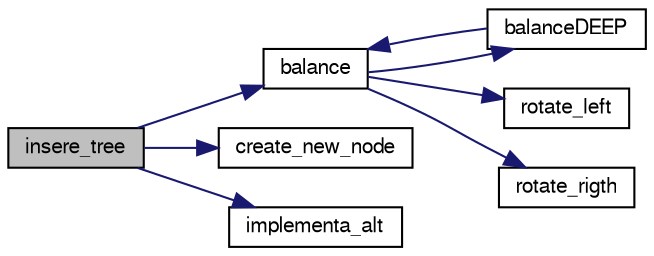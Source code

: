 digraph "insere_tree"
{
  edge [fontname="FreeSans",fontsize="10",labelfontname="FreeSans",labelfontsize="10"];
  node [fontname="FreeSans",fontsize="10",shape=record];
  rankdir="LR";
  Node1 [label="insere_tree",height=0.2,width=0.4,color="black", fillcolor="grey75", style="filled", fontcolor="black"];
  Node1 -> Node2 [color="midnightblue",fontsize="10",style="solid",fontname="FreeSans"];
  Node2 [label="balance",height=0.2,width=0.4,color="black", fillcolor="white", style="filled",URL="$mytree_8c.html#afc02f01563a197de8a65d9cdab5a0267",tooltip="Função efetua o balanceamento da árvore. "];
  Node2 -> Node3 [color="midnightblue",fontsize="10",style="solid",fontname="FreeSans"];
  Node3 [label="balanceDEEP",height=0.2,width=0.4,color="black", fillcolor="white", style="filled",URL="$mytree_8c.html#a12ba44d23354b9652c365e450982c658",tooltip="Função calcula o balanço de um nodo. "];
  Node3 -> Node2 [color="midnightblue",fontsize="10",style="solid",fontname="FreeSans"];
  Node2 -> Node4 [color="midnightblue",fontsize="10",style="solid",fontname="FreeSans"];
  Node4 [label="rotate_left",height=0.2,width=0.4,color="black", fillcolor="white", style="filled",URL="$mytree_8c.html#a6a4235e15d23f9324aa7043383230056",tooltip="Função efetua uma rotação para a esquerda da árvore. "];
  Node2 -> Node5 [color="midnightblue",fontsize="10",style="solid",fontname="FreeSans"];
  Node5 [label="rotate_rigth",height=0.2,width=0.4,color="black", fillcolor="white", style="filled",URL="$mytree_8c.html#a4e63a9f2f871459b80e09324162d0ba9",tooltip="Função efetua uma rotação para a direita da árvore. "];
  Node1 -> Node6 [color="midnightblue",fontsize="10",style="solid",fontname="FreeSans"];
  Node6 [label="create_new_node",height=0.2,width=0.4,color="black", fillcolor="white", style="filled",URL="$mytree_8c.html#a2843723d722fbed22bd34e35727fe068",tooltip="Função que cria um novo nodo. "];
  Node1 -> Node7 [color="midnightblue",fontsize="10",style="solid",fontname="FreeSans"];
  Node7 [label="implementa_alt",height=0.2,width=0.4,color="black", fillcolor="white", style="filled",URL="$mytree_8c.html#a8a25d8e6b754c18bbb6aba86774a0bfd",tooltip="Função que implementa a nova altura de um dado nodo. "];
}
